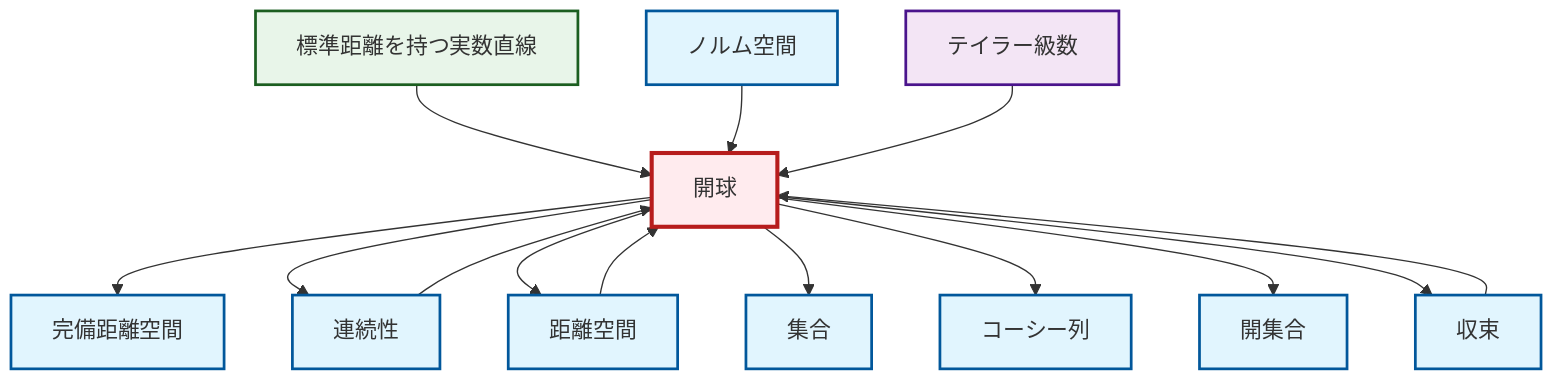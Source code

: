 graph TD
    classDef definition fill:#e1f5fe,stroke:#01579b,stroke-width:2px
    classDef theorem fill:#f3e5f5,stroke:#4a148c,stroke-width:2px
    classDef axiom fill:#fff3e0,stroke:#e65100,stroke-width:2px
    classDef example fill:#e8f5e9,stroke:#1b5e20,stroke-width:2px
    classDef current fill:#ffebee,stroke:#b71c1c,stroke-width:3px
    def-complete-metric-space["完備距離空間"]:::definition
    def-open-set["開集合"]:::definition
    def-open-ball["開球"]:::definition
    thm-taylor-series["テイラー級数"]:::theorem
    def-set["集合"]:::definition
    def-normed-vector-space["ノルム空間"]:::definition
    def-cauchy-sequence["コーシー列"]:::definition
    def-metric-space["距離空間"]:::definition
    def-continuity["連続性"]:::definition
    def-convergence["収束"]:::definition
    ex-real-line-metric["標準距離を持つ実数直線"]:::example
    ex-real-line-metric --> def-open-ball
    def-open-ball --> def-complete-metric-space
    def-continuity --> def-open-ball
    def-open-ball --> def-continuity
    def-open-ball --> def-metric-space
    def-open-ball --> def-set
    def-open-ball --> def-cauchy-sequence
    def-open-ball --> def-open-set
    def-normed-vector-space --> def-open-ball
    def-metric-space --> def-open-ball
    thm-taylor-series --> def-open-ball
    def-convergence --> def-open-ball
    def-open-ball --> def-convergence
    class def-open-ball current